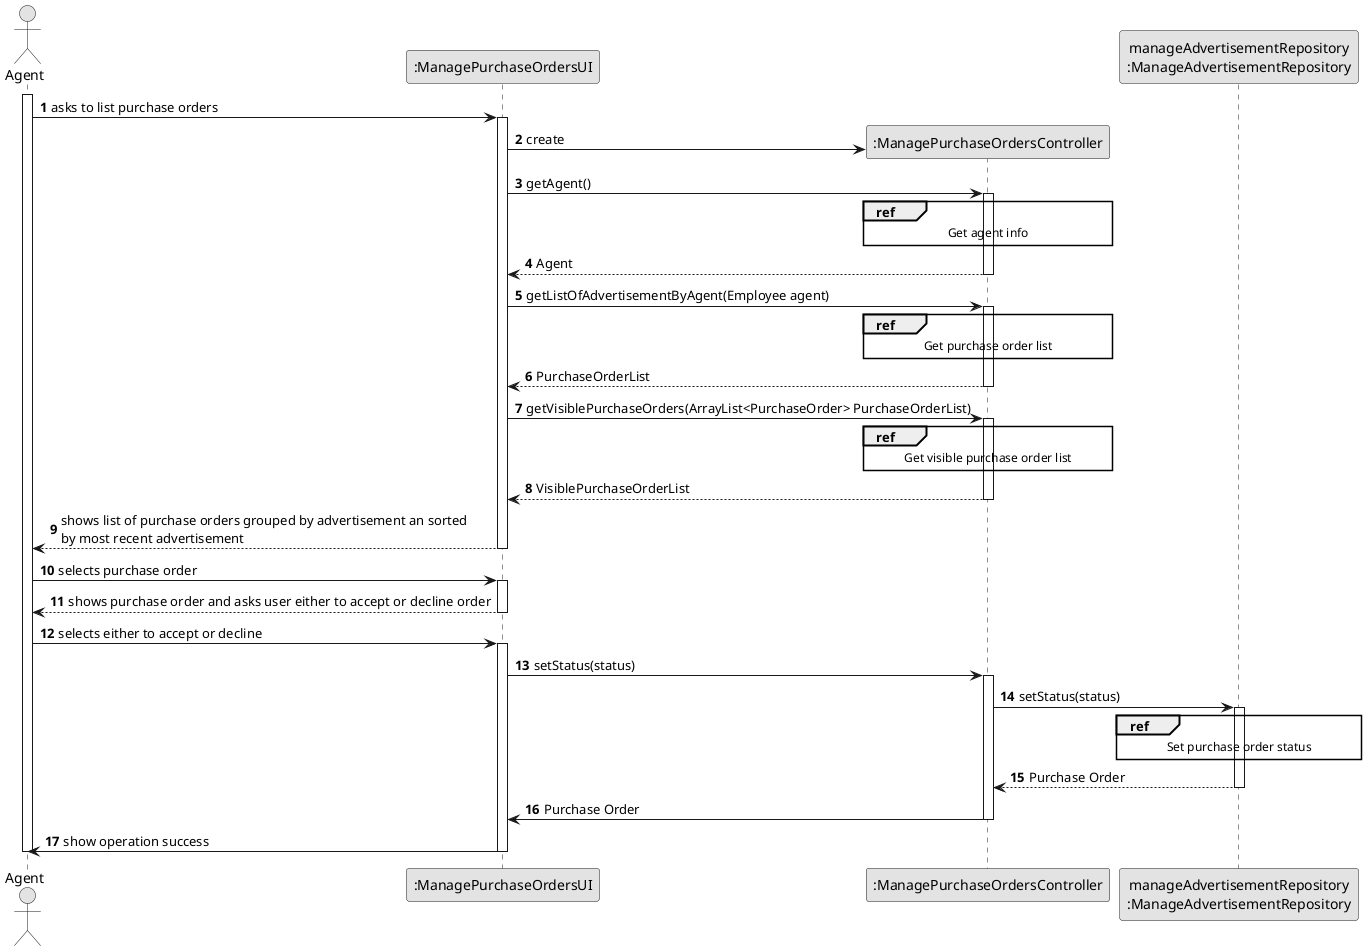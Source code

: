 @startuml
skinparam monochrome true
skinparam packageStyle rectangle
skinparam shadowing false

autonumber

actor "Agent" as ADM
participant ":ManagePurchaseOrdersUI" as UI
participant ":ManagePurchaseOrdersController" as CTRL
participant "manageAdvertisementRepository\n:ManageAdvertisementRepository" as manageAdvertisement

activate ADM

        ADM -> UI : asks to list purchase orders
        activate UI
            UI -> CTRL** : create

            UI -> CTRL : getAgent()
            activate CTRL
                ref over CTRL
                Get agent info
                end ref
                CTRL --> UI : Agent
            deactivate CTRL

            UI -> CTRL : getListOfAdvertisementByAgent(Employee agent)
            activate CTRL
                ref over CTRL
                Get purchase order list
                end ref
                CTRL --> UI : PurchaseOrderList
            deactivate CTRL

            UI -> CTRL : getVisiblePurchaseOrders(ArrayList<PurchaseOrder> PurchaseOrderList)
            activate CTRL
                ref over CTRL
                Get visible purchase order list
                end ref
                CTRL --> UI : VisiblePurchaseOrderList
            deactivate CTRL

            UI --> ADM : shows list of purchase orders grouped by advertisement an sorted\nby most recent advertisement
        deactivate UI

    ADM -> UI : selects purchase order
    activate UI

        UI --> ADM : shows purchase order and asks user either to accept or decline order
    deactivate UI

    ADM -> UI : selects either to accept or decline
    activate UI

        UI -> CTRL :  setStatus(status)
                activate CTRL

                            CTRL -> manageAdvertisement : setStatus(status)
                            activate manageAdvertisement
                                ref over manageAdvertisement
                                Set purchase order status
                                end ref
                                manageAdvertisement --> CTRL : Purchase Order
                            deactivate manageAdvertisement

                  CTRL -> UI: Purchase Order
                deactivate CTRL
    UI -> ADM: show operation success
    deactivate UI

deactivate ADM

@enduml